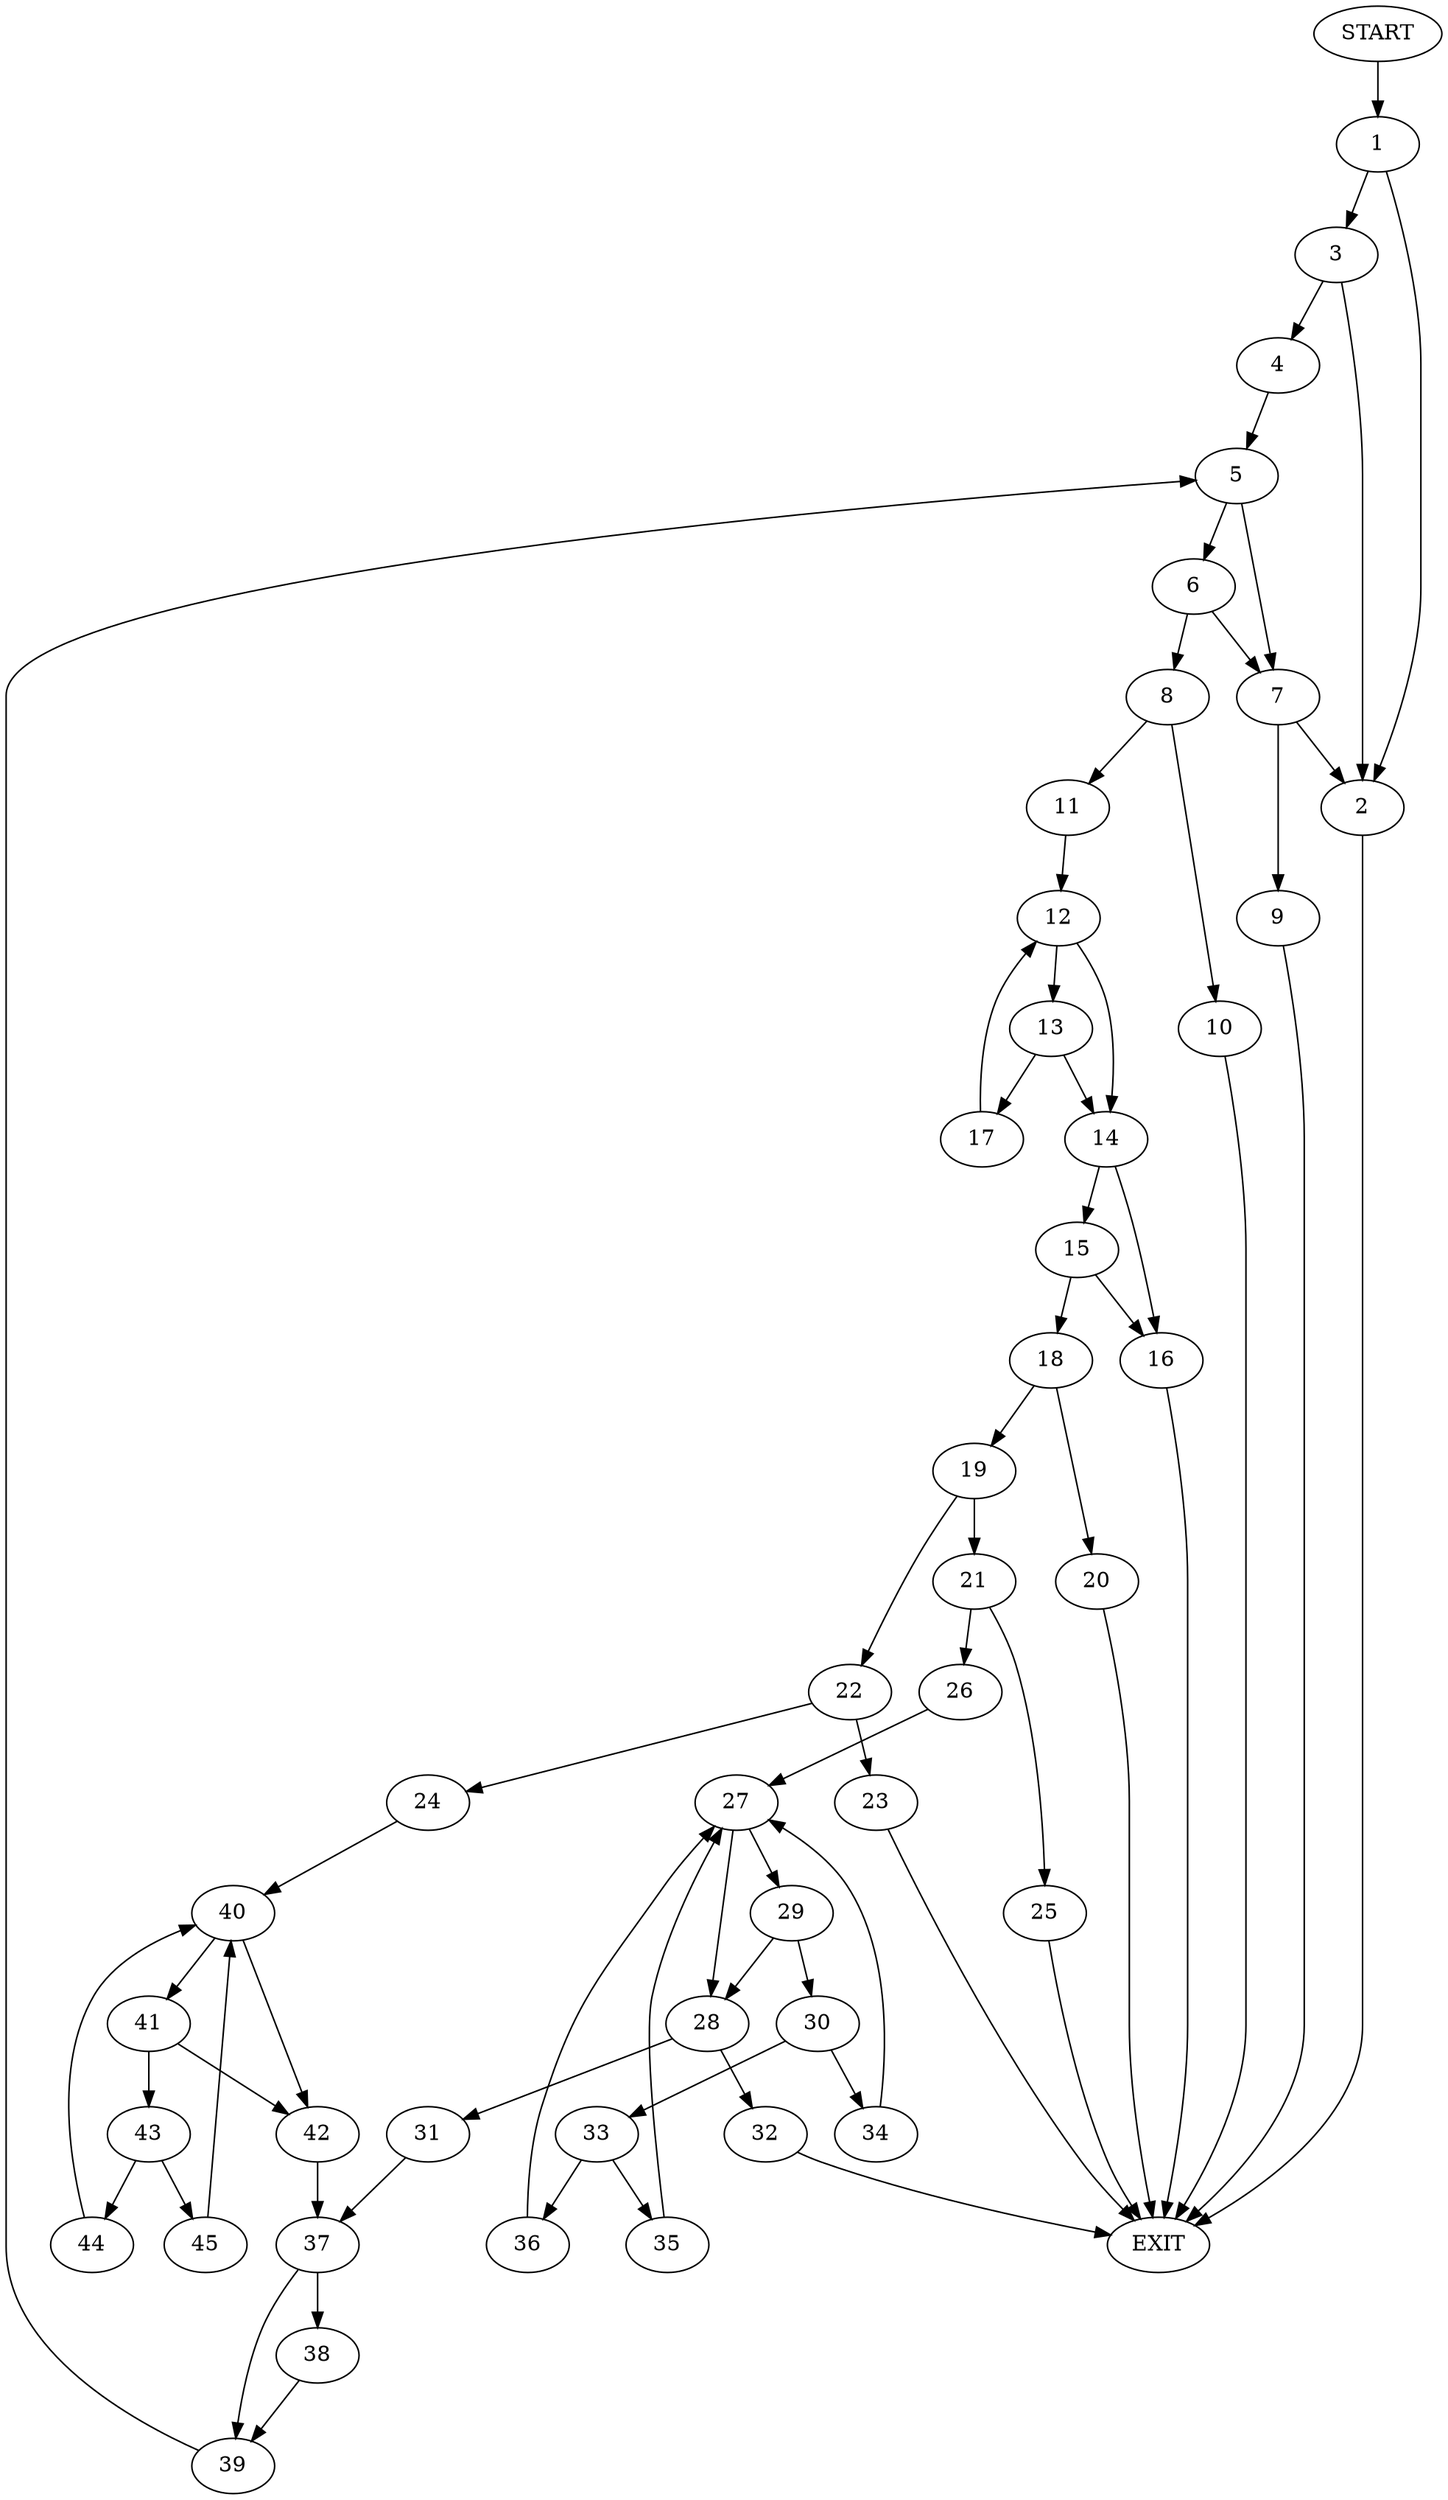 digraph {
0 [label="START"]
46 [label="EXIT"]
0 -> 1
1 -> 2
1 -> 3
2 -> 46
3 -> 2
3 -> 4
4 -> 5
5 -> 6
5 -> 7
6 -> 8
6 -> 7
7 -> 9
7 -> 2
8 -> 10
8 -> 11
11 -> 12
10 -> 46
12 -> 13
12 -> 14
14 -> 15
14 -> 16
13 -> 17
13 -> 14
17 -> 12
16 -> 46
15 -> 16
15 -> 18
18 -> 19
18 -> 20
19 -> 21
19 -> 22
20 -> 46
22 -> 23
22 -> 24
21 -> 25
21 -> 26
26 -> 27
25 -> 46
27 -> 28
27 -> 29
29 -> 28
29 -> 30
28 -> 31
28 -> 32
30 -> 33
30 -> 34
33 -> 35
33 -> 36
34 -> 27
36 -> 27
35 -> 27
31 -> 37
32 -> 46
37 -> 38
37 -> 39
23 -> 46
24 -> 40
40 -> 41
40 -> 42
42 -> 37
41 -> 43
41 -> 42
43 -> 44
43 -> 45
45 -> 40
44 -> 40
38 -> 39
39 -> 5
9 -> 46
}
